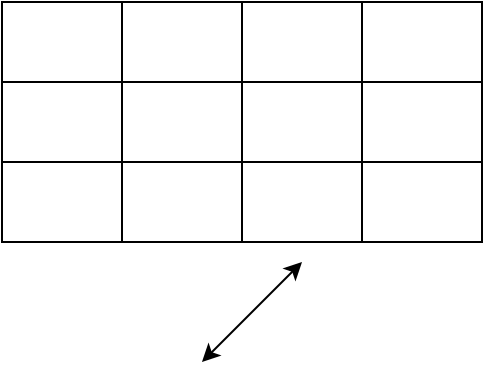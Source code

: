 <mxfile version="13.6.4" type="github"><diagram id="l5rkMX41A2DQlqJ6bJBF" name="Page-1"><mxGraphModel dx="1422" dy="791" grid="1" gridSize="10" guides="1" tooltips="1" connect="1" arrows="1" fold="1" page="1" pageScale="1" pageWidth="850" pageHeight="1100" math="0" shadow="0"><root><mxCell id="0"/><mxCell id="1" parent="0"/><mxCell id="Rd15wclF9JQd72vlrHPz-1" value="" style="shape=table;html=1;whiteSpace=wrap;startSize=0;container=1;collapsible=0;childLayout=tableLayout;" parent="1" vertex="1"><mxGeometry x="300" y="250" width="240" height="120" as="geometry"/></mxCell><mxCell id="Rd15wclF9JQd72vlrHPz-2" value="" style="shape=partialRectangle;html=1;whiteSpace=wrap;collapsible=0;dropTarget=0;pointerEvents=0;fillColor=none;top=0;left=0;bottom=0;right=0;points=[[0,0.5],[1,0.5]];portConstraint=eastwest;" parent="Rd15wclF9JQd72vlrHPz-1" vertex="1"><mxGeometry width="240" height="40" as="geometry"/></mxCell><mxCell id="Rd15wclF9JQd72vlrHPz-3" value="" style="shape=partialRectangle;html=1;whiteSpace=wrap;connectable=0;overflow=hidden;fillColor=none;top=0;left=0;bottom=0;right=0;" parent="Rd15wclF9JQd72vlrHPz-2" vertex="1"><mxGeometry width="60" height="40" as="geometry"/></mxCell><mxCell id="Rd15wclF9JQd72vlrHPz-4" value="" style="shape=partialRectangle;html=1;whiteSpace=wrap;connectable=0;overflow=hidden;fillColor=none;top=0;left=0;bottom=0;right=0;" parent="Rd15wclF9JQd72vlrHPz-2" vertex="1"><mxGeometry x="60" width="60" height="40" as="geometry"/></mxCell><mxCell id="Rd15wclF9JQd72vlrHPz-5" value="" style="shape=partialRectangle;html=1;whiteSpace=wrap;connectable=0;overflow=hidden;fillColor=none;top=0;left=0;bottom=0;right=0;" parent="Rd15wclF9JQd72vlrHPz-2" vertex="1"><mxGeometry x="120" width="60" height="40" as="geometry"/></mxCell><mxCell id="Rd15wclF9JQd72vlrHPz-6" value="" style="shape=partialRectangle;html=1;whiteSpace=wrap;connectable=0;overflow=hidden;fillColor=none;top=0;left=0;bottom=0;right=0;" parent="Rd15wclF9JQd72vlrHPz-2" vertex="1"><mxGeometry x="180" width="60" height="40" as="geometry"/></mxCell><mxCell id="Rd15wclF9JQd72vlrHPz-7" value="" style="shape=partialRectangle;html=1;whiteSpace=wrap;collapsible=0;dropTarget=0;pointerEvents=0;fillColor=none;top=0;left=0;bottom=0;right=0;points=[[0,0.5],[1,0.5]];portConstraint=eastwest;" parent="Rd15wclF9JQd72vlrHPz-1" vertex="1"><mxGeometry y="40" width="240" height="40" as="geometry"/></mxCell><mxCell id="Rd15wclF9JQd72vlrHPz-8" value="" style="shape=partialRectangle;html=1;whiteSpace=wrap;connectable=0;overflow=hidden;fillColor=none;top=0;left=0;bottom=0;right=0;" parent="Rd15wclF9JQd72vlrHPz-7" vertex="1"><mxGeometry width="60" height="40" as="geometry"/></mxCell><mxCell id="Rd15wclF9JQd72vlrHPz-9" value="" style="shape=partialRectangle;html=1;whiteSpace=wrap;connectable=0;overflow=hidden;fillColor=none;top=0;left=0;bottom=0;right=0;" parent="Rd15wclF9JQd72vlrHPz-7" vertex="1"><mxGeometry x="60" width="60" height="40" as="geometry"/></mxCell><mxCell id="Rd15wclF9JQd72vlrHPz-10" value="" style="shape=partialRectangle;html=1;whiteSpace=wrap;connectable=0;overflow=hidden;fillColor=none;top=0;left=0;bottom=0;right=0;" parent="Rd15wclF9JQd72vlrHPz-7" vertex="1"><mxGeometry x="120" width="60" height="40" as="geometry"/></mxCell><mxCell id="Rd15wclF9JQd72vlrHPz-11" value="" style="shape=partialRectangle;html=1;whiteSpace=wrap;connectable=0;overflow=hidden;fillColor=none;top=0;left=0;bottom=0;right=0;" parent="Rd15wclF9JQd72vlrHPz-7" vertex="1"><mxGeometry x="180" width="60" height="40" as="geometry"/></mxCell><mxCell id="Rd15wclF9JQd72vlrHPz-12" value="" style="shape=partialRectangle;html=1;whiteSpace=wrap;collapsible=0;dropTarget=0;pointerEvents=0;fillColor=none;top=0;left=0;bottom=0;right=0;points=[[0,0.5],[1,0.5]];portConstraint=eastwest;" parent="Rd15wclF9JQd72vlrHPz-1" vertex="1"><mxGeometry y="80" width="240" height="40" as="geometry"/></mxCell><mxCell id="Rd15wclF9JQd72vlrHPz-13" value="" style="shape=partialRectangle;html=1;whiteSpace=wrap;connectable=0;overflow=hidden;fillColor=none;top=0;left=0;bottom=0;right=0;" parent="Rd15wclF9JQd72vlrHPz-12" vertex="1"><mxGeometry width="60" height="40" as="geometry"/></mxCell><mxCell id="Rd15wclF9JQd72vlrHPz-14" value="" style="shape=partialRectangle;html=1;whiteSpace=wrap;connectable=0;overflow=hidden;fillColor=none;top=0;left=0;bottom=0;right=0;" parent="Rd15wclF9JQd72vlrHPz-12" vertex="1"><mxGeometry x="60" width="60" height="40" as="geometry"/></mxCell><mxCell id="Rd15wclF9JQd72vlrHPz-15" value="" style="shape=partialRectangle;html=1;whiteSpace=wrap;connectable=0;overflow=hidden;fillColor=none;top=0;left=0;bottom=0;right=0;" parent="Rd15wclF9JQd72vlrHPz-12" vertex="1"><mxGeometry x="120" width="60" height="40" as="geometry"/></mxCell><mxCell id="Rd15wclF9JQd72vlrHPz-16" value="" style="shape=partialRectangle;html=1;whiteSpace=wrap;connectable=0;overflow=hidden;fillColor=none;top=0;left=0;bottom=0;right=0;" parent="Rd15wclF9JQd72vlrHPz-12" vertex="1"><mxGeometry x="180" width="60" height="40" as="geometry"/></mxCell><mxCell id="GMg6eHWOpiLNYsMYGdr--1" value="" style="endArrow=classic;startArrow=classic;html=1;" parent="1" edge="1"><mxGeometry width="50" height="50" relative="1" as="geometry"><mxPoint x="400" y="430" as="sourcePoint"/><mxPoint x="450" y="380" as="targetPoint"/></mxGeometry></mxCell></root></mxGraphModel></diagram></mxfile>